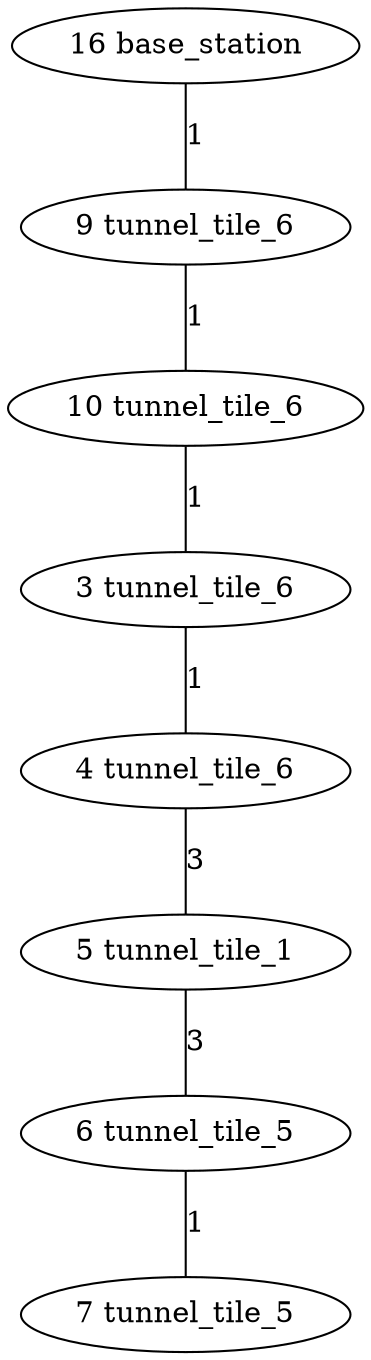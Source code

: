 
/* Visibility graph for tunnel_practice_1.world */

/* SubT tunnel parameters   */
/* <ATTRIBUTE> min_x -10.0  */
/* <ATTRIBUTE> max_x 150.0  */
/* <ATTRIBUTE> step_x 20.0  */
/* <ATTRIBUTE> min_y -10.0 */
/* <ATTRIBUTE> max_y 10.0  */
/* <ATTRIBUTE> step_y 20.0  */
/* <ATTRIBUTE> min_z -22.5  */
/* <ATTRIBUTE> max_z  2.5   */
/* <ATTRIBUTE> step_z 10     */

graph {
  /* Vertices */

  /* Base station */
  /* (-8,0,0) */
  16 [label="16 base_station"];
  
  /* (20,0,-5) */
  9 [label="9 tunnel_tile_6"];
  /* ((40,0,-10) */
  10 [label="10 tunnel_tile_6"];
  /* (60,0,-15) */
  3 [label="3 tunnel_tile_6"];
  /* (80,0,-20) */
  4 [label="4 tunnel_tile_6"];
  /* (100,0,-20) */
  5 [label="5 tunnel_tile_1"];
  /* (120,0,-20) */
  6 [label="6 tunnel_tile_5"];
  /* (140,0,-20) */
  7 [label="7 tunnel_tile_5"];
 
  /* Edges */

  /* Base station */
  16 -- 9  [label=1]

  9  -- 10 [label=1];
  10 -- 3  [label=1];
  3  -- 4  [label=1];
  4  -- 5  [label=3];
  
  /* Intersection */
  5  -- 6  [label=3];
     
  6  -- 7  [label=1];
}